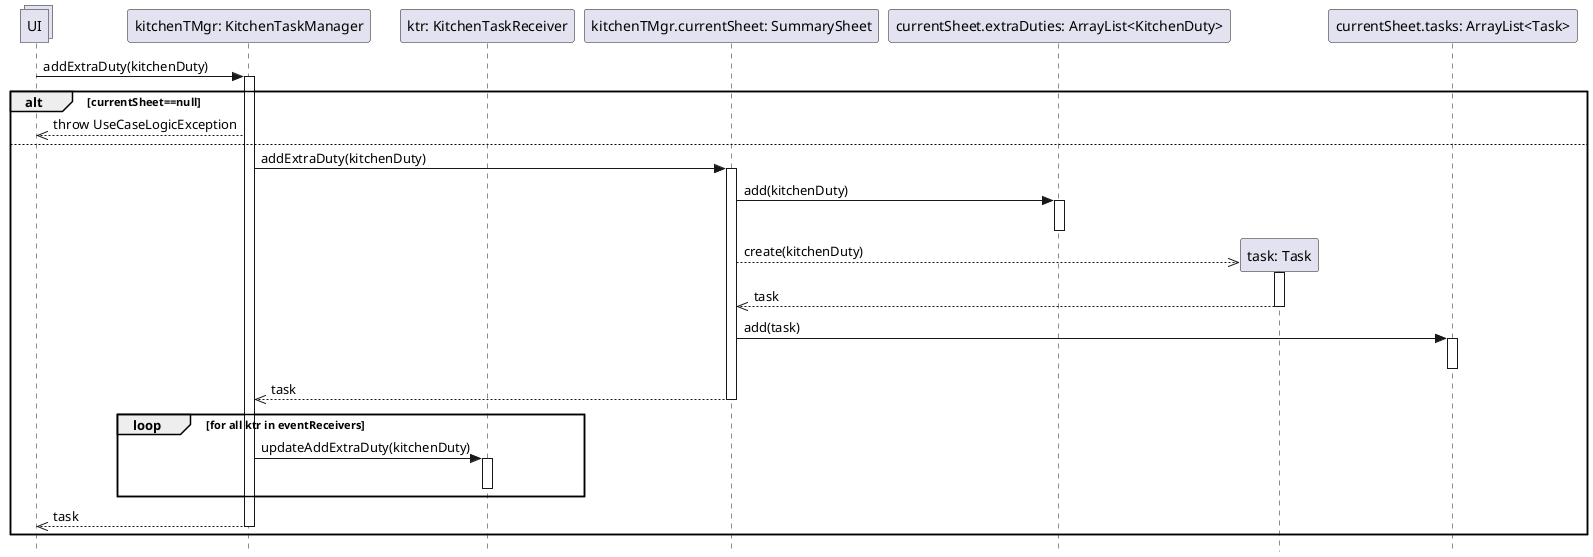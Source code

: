 @startuml Operazione 2
skinparam Style strictuml

collections UI

participant "kitchenTMgr: KitchenTaskManager" as ktm
UI -> ktm: addExtraDuty(kitchenDuty)
participant "ktr: KitchenTaskReceiver" as ktr

activate ktm

alt currentSheet==null
    UI <<-- ktm: throw UseCaseLogicException
else
    participant "kitchenTMgr.currentSheet: SummarySheet" as ss
    ktm -> ss: addExtraDuty(kitchenDuty)
    activate ss

    participant "currentSheet.extraDuties: ArrayList<KitchenDuty>" as kdList
    ss -> kdList: add(kitchenDuty)
    activate kdList
    deactivate kdList

    participant "task: Task" as t
    ss -->> t**: create(kitchenDuty)
    activate t
    ss <<-- t:task
    deactivate t
    
    participant "currentSheet.tasks: ArrayList<Task>" as tasks
    ss -> tasks: add(task)
    activate tasks
    deactivate tasks

    ktm <<-- ss: task
    deactivate ss

    loop for all ktr in eventReceivers
        ktm -> ktr : updateAddExtraDuty(kitchenDuty)
        activate ktr
        deactivate ktr
    end

    UI <<-- ktm : task
    deactivate ktm

    
end

@enduml